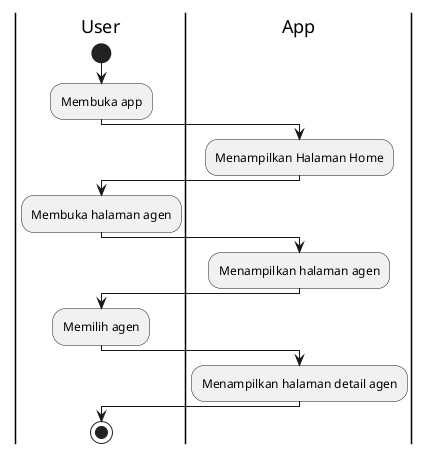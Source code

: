 @startuml
'https://plantuml.com/activity-diagram-beta
|User|
start
:Membuka app;
|App|
:Menampilkan Halaman Home;
|User|
:Membuka halaman agen;
|App|
:Menampilkan halaman agen;
|User|
:Memilih agen;
|App|
:Menampilkan halaman detail agen;
|User|
stop
@enduml
